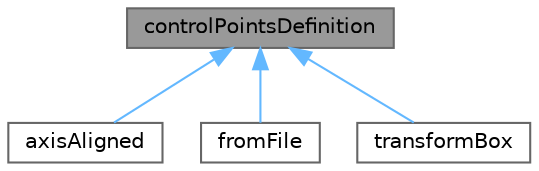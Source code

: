 digraph "controlPointsDefinition"
{
 // LATEX_PDF_SIZE
  bgcolor="transparent";
  edge [fontname=Helvetica,fontsize=10,labelfontname=Helvetica,labelfontsize=10];
  node [fontname=Helvetica,fontsize=10,shape=box,height=0.2,width=0.4];
  Node1 [id="Node000001",label="controlPointsDefinition",height=0.2,width=0.4,color="gray40", fillcolor="grey60", style="filled", fontcolor="black",tooltip="Abstract base for selecting how to construct the control points of a volumetric B-Splines morpher."];
  Node1 -> Node2 [id="edge1_Node000001_Node000002",dir="back",color="steelblue1",style="solid",tooltip=" "];
  Node2 [id="Node000002",label="axisAligned",height=0.2,width=0.4,color="gray40", fillcolor="white", style="filled",URL="$classFoam_1_1axisAligned.html",tooltip="Defines control points aligned with coordinate system."];
  Node1 -> Node3 [id="edge2_Node000001_Node000003",dir="back",color="steelblue1",style="solid",tooltip=" "];
  Node3 [id="Node000003",label="fromFile",height=0.2,width=0.4,color="gray40", fillcolor="white", style="filled",URL="$classFoam_1_1fromFile.html",tooltip="Reads control points from constant/controlPoints."];
  Node1 -> Node4 [id="edge3_Node000001_Node000004",dir="back",color="steelblue1",style="solid",tooltip=" "];
  Node4 [id="Node000004",label="transformBox",height=0.2,width=0.4,color="gray40", fillcolor="white", style="filled",URL="$classFoam_1_1transformBox.html",tooltip="Defines control points based on given lower and upper boundaries for the box and additional translati..."];
}
